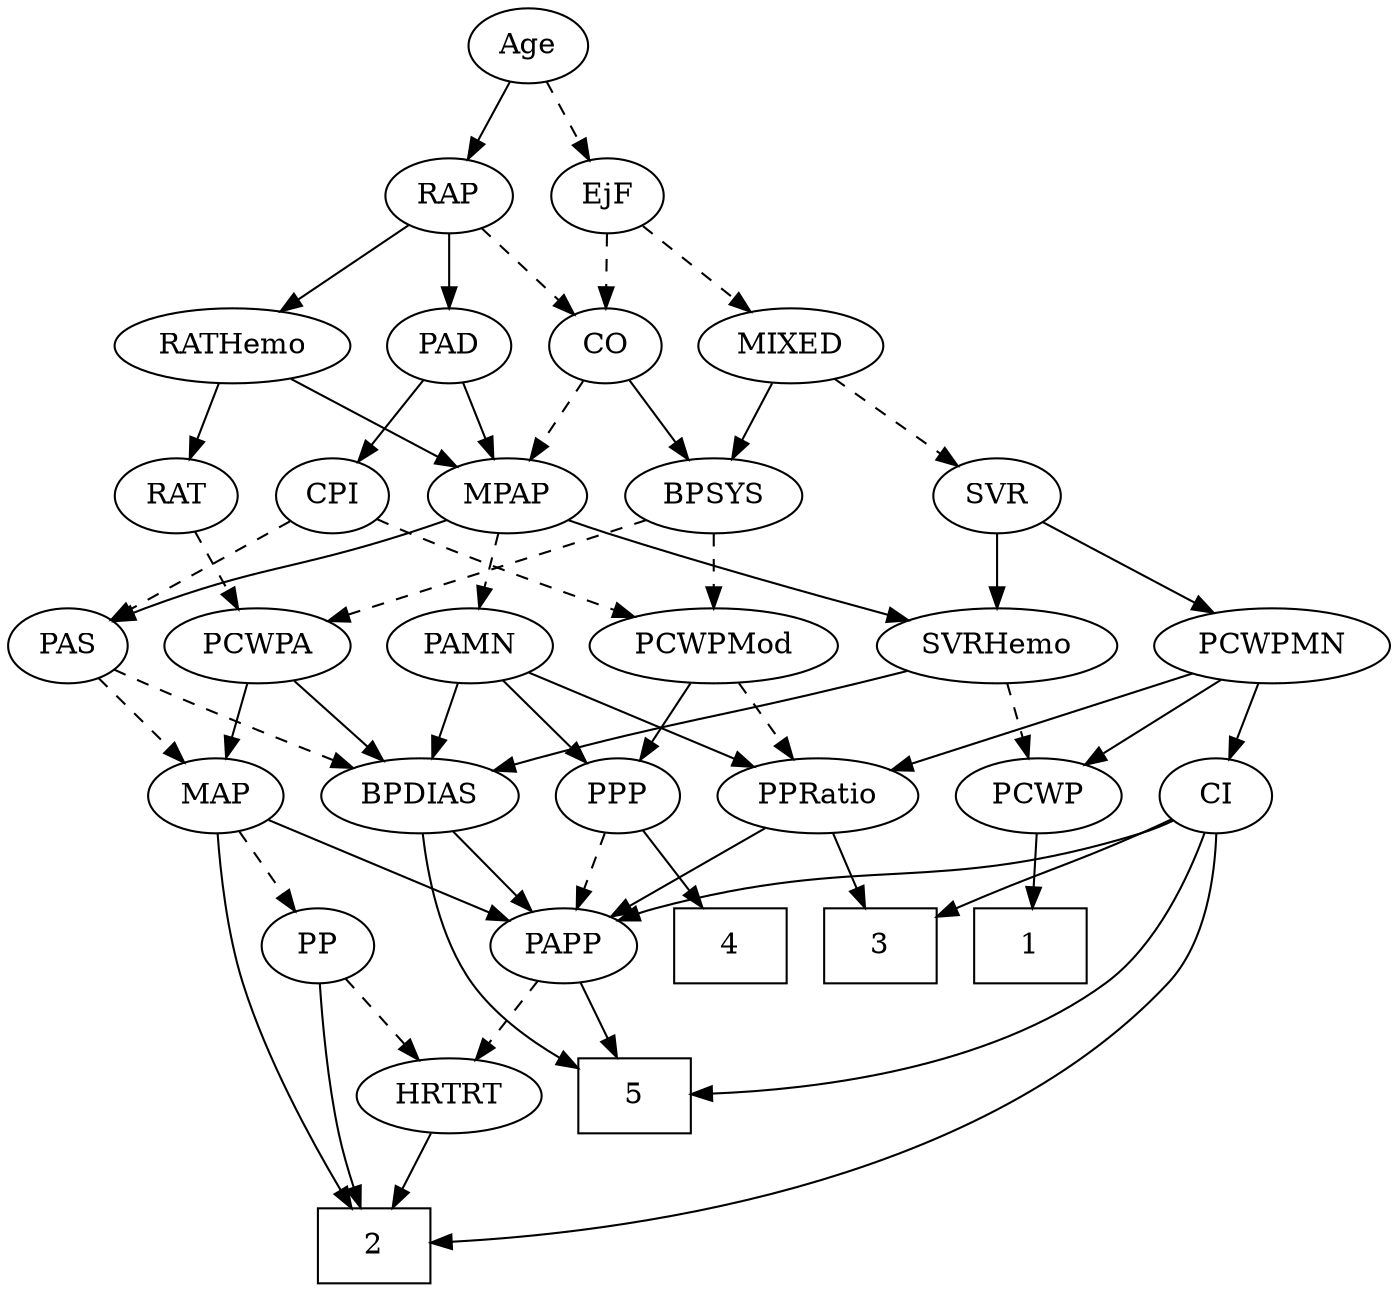 strict digraph {
	graph [bb="0,0,604.05,612"];
	node [label="\N"];
	1	[height=0.5,
		pos="463,162",
		shape=box,
		width=0.75];
	2	[height=0.5,
		pos="152,18",
		shape=box,
		width=0.75];
	3	[height=0.5,
		pos="391,162",
		shape=box,
		width=0.75];
	4	[height=0.5,
		pos="319,162",
		shape=box,
		width=0.75];
	5	[height=0.5,
		pos="271,90",
		shape=box,
		width=0.75];
	Age	[height=0.5,
		pos="234,594",
		width=0.75];
	EjF	[height=0.5,
		pos="271,522",
		width=0.75];
	Age -> EjF	[pos="e,262.46,539.15 242.58,576.76 247.06,568.28 252.65,557.71 257.68,548.2",
		style=dashed];
	RAP	[height=0.5,
		pos="198,522",
		width=0.77632];
	Age -> RAP	[pos="e,206.55,539.63 225.65,576.76 221.35,568.4 216.01,558.02 211.17,548.61",
		style=solid];
	MIXED	[height=0.5,
		pos="356,450",
		width=1.1193];
	EjF -> MIXED	[pos="e,337.6,466.16 287.39,507.5 299.41,497.61 315.97,483.96 329.81,472.56",
		style=dashed];
	CO	[height=0.5,
		pos="271,450",
		width=0.75];
	EjF -> CO	[pos="e,271,468.1 271,503.7 271,495.98 271,486.71 271,478.11",
		style=dashed];
	PAD	[height=0.5,
		pos="197,450",
		width=0.79437];
	RAP -> PAD	[pos="e,197.24,468.1 197.75,503.7 197.64,495.98 197.51,486.71 197.39,478.11",
		style=solid];
	RAP -> CO	[pos="e,256.14,465.25 213.13,506.5 223.37,496.67 237.09,483.52 248.6,472.48",
		style=dashed];
	RATHemo	[height=0.5,
		pos="101,450",
		width=1.3721];
	RAP -> RATHemo	[pos="e,122.2,466.3 179.76,507.83 165.96,497.88 146.72,483.99 130.71,472.44",
		style=solid];
	BPSYS	[height=0.5,
		pos="316,378",
		width=1.0471];
	MIXED -> BPSYS	[pos="e,325.41,395.47 346.52,432.41 341.74,424.04 335.83,413.71 330.5,404.37",
		style=solid];
	SVR	[height=0.5,
		pos="436,378",
		width=0.77632];
	MIXED -> SVR	[pos="e,419.93,393.07 373.75,433.46 385.08,423.55 399.9,410.59 412.24,399.79",
		style=dashed];
	MPAP	[height=0.5,
		pos="225,378",
		width=0.97491];
	PAS	[height=0.5,
		pos="27,306",
		width=0.75];
	MPAP -> PAS	[pos="e,48.098,317.59 198.12,366.26 192.49,364.11 186.57,361.92 181,360 129.17,342.11 114.15,343.76 63,324 61.162,323.29 59.288,322.53 \
57.407,321.73",
		style=solid];
	PAMN	[height=0.5,
		pos="210,306",
		width=1.011];
	MPAP -> PAMN	[pos="e,213.7,324.28 221.37,360.05 219.7,352.26 217.68,342.82 215.8,334.08",
		style=dashed];
	SVRHemo	[height=0.5,
		pos="436,306",
		width=1.3902];
	MPAP -> SVRHemo	[pos="e,398.64,318.14 251.9,366.31 257.52,364.16 263.44,361.96 269,360 309.05,345.92 355.07,331.44 388.64,321.18",
		style=solid];
	PCWPMod	[height=0.5,
		pos="316,306",
		width=1.4443];
	BPSYS -> PCWPMod	[pos="e,316,324.1 316,359.7 316,351.98 316,342.71 316,334.11",
		style=dashed];
	PCWPA	[height=0.5,
		pos="114,306",
		width=1.1555];
	BPSYS -> PCWPA	[pos="e,145.82,317.7 286.95,366.4 281.01,364.26 274.81,362.04 269,360 230.63,346.5 186.75,331.54 155.5,320.97",
		style=dashed];
	PAD -> MPAP	[pos="e,218.22,395.96 203.64,432.41 206.87,424.34 210.83,414.43 214.46,405.35",
		style=solid];
	CPI	[height=0.5,
		pos="145,378",
		width=0.75];
	PAD -> CPI	[pos="e,156.51,394.49 185.46,433.46 178.73,424.4 170.1,412.79 162.54,402.61",
		style=solid];
	CO -> MPAP	[pos="e,235.72,395.31 260.56,433.12 254.88,424.47 247.72,413.58 241.32,403.83",
		style=dashed];
	CO -> BPSYS	[pos="e,305.52,395.31 281.21,433.12 286.77,424.47 293.77,413.58 300.04,403.83",
		style=solid];
	BPDIAS	[height=0.5,
		pos="186,234",
		width=1.1735];
	PAS -> BPDIAS	[pos="e,157.05,247.14 48.264,294.81 53.094,292.54 58.212,290.16 63,288 91.251,275.25 123.43,261.4 147.79,251.07",
		style=dashed];
	MAP	[height=0.5,
		pos="95,234",
		width=0.84854];
	PAS -> MAP	[pos="e,80.459,249.97 41.09,290.5 50.356,280.96 62.668,268.28 73.186,257.46",
		style=dashed];
	PAMN -> BPDIAS	[pos="e,191.92,252.28 204.19,288.05 201.49,280.18 198.21,270.62 195.19,261.79",
		style=solid];
	PPP	[height=0.5,
		pos="273,234",
		width=0.75];
	PAMN -> PPP	[pos="e,259.62,249.86 224.3,289.12 232.74,279.73 243.57,267.7 252.87,257.36",
		style=solid];
	PPRatio	[height=0.5,
		pos="358,234",
		width=1.1013];
	PAMN -> PPRatio	[pos="e,331.65,247.47 235.44,292.97 259.47,281.6 295.73,264.45 322.58,251.75",
		style=solid];
	RATHemo -> MPAP	[pos="e,202.26,391.84 126.69,434.5 146.1,423.54 172.82,408.45 193.51,396.77",
		style=solid];
	RAT	[height=0.5,
		pos="73,378",
		width=0.75827];
	RATHemo -> RAT	[pos="e,79.716,395.79 94.222,432.05 90.989,423.97 87.049,414.12 83.445,405.11",
		style=solid];
	CPI -> PAS	[pos="e,46.514,318.58 125.51,365.44 106.38,354.09 76.996,336.66 55.293,323.78",
		style=dashed];
	CPI -> PCWPMod	[pos="e,281.9,319.66 166.21,366.69 171.05,364.43 176.18,362.08 181,360 211.26,346.93 245.88,333.37 272.48,323.23",
		style=dashed];
	RAT -> PCWPA	[pos="e,104.26,323.63 82.509,360.76 87.457,352.32 93.618,341.8 99.174,332.31",
		style=dashed];
	PCWPMN	[height=0.5,
		pos="554,306",
		width=1.3902];
	SVR -> PCWPMN	[pos="e,528.95,321.86 456.02,365.13 473.54,354.73 499.38,339.4 520.12,327.1",
		style=solid];
	SVR -> SVRHemo	[pos="e,436,324.1 436,359.7 436,351.98 436,342.71 436,334.11",
		style=solid];
	PCWPMod -> PPP	[pos="e,282.72,250.83 305.59,288.05 300.32,279.47 293.82,268.89 288.01,259.44",
		style=solid];
	PCWPMod -> PPRatio	[pos="e,347.93,251.79 326.17,288.05 331.12,279.8 337.18,269.7 342.68,260.54",
		style=dashed];
	PCWPA -> BPDIAS	[pos="e,169.73,250.82 130.34,289.12 139.82,279.9 151.93,268.13 162.43,257.92",
		style=solid];
	PCWPA -> MAP	[pos="e,99.689,252.28 109.4,288.05 107.29,280.26 104.72,270.82 102.35,262.08",
		style=solid];
	PCWPMN -> PPRatio	[pos="e,388.22,245.79 519.86,292.81 485.87,280.67 433.74,262.05 397.87,249.24",
		style=solid];
	PCWP	[height=0.5,
		pos="455,234",
		width=0.97491];
	PCWPMN -> PCWP	[pos="e,474.89,249.07 532.03,289.46 517.61,279.27 498.62,265.84 483.1,254.87",
		style=solid];
	CI	[height=0.5,
		pos="535,234",
		width=0.75];
	PCWPMN -> CI	[pos="e,539.56,251.79 549.4,288.05 547.25,280.14 544.65,270.54 542.24,261.69",
		style=solid];
	SVRHemo -> BPDIAS	[pos="e,217.72,245.96 398.28,293.96 391.22,291.94 383.89,289.88 377,288 315.02,271.1 298.62,270.17 237,252 233.87,251.08 230.64,250.09 \
227.4,249.07",
		style=solid];
	SVRHemo -> PCWP	[pos="e,450.31,252.28 440.6,288.05 442.71,280.26 445.28,270.82 447.65,262.08",
		style=dashed];
	BPDIAS -> 5	[pos="e,243.93,104.77 185.26,215.98 185.21,197.06 187.52,166.24 201,144 209.28,130.34 222.51,118.98 235.26,110.33",
		style=solid];
	PAPP	[height=0.5,
		pos="242,162",
		width=0.88464];
	BPDIAS -> PAPP	[pos="e,229.47,178.67 198.99,216.76 206.16,207.8 215.19,196.51 223.13,186.59",
		style=solid];
	MAP -> 2	[pos="e,140.4,36.257 91.553,216.02 88.499,197.93 85.326,168.56 91,144 99.433,107.49 120.06,69.314 134.99,44.905",
		style=solid];
	PP	[height=0.5,
		pos="127,162",
		width=0.75];
	MAP -> PP	[pos="e,119.47,179.47 102.58,216.41 106.37,208.13 111.03,197.92 115.27,188.66",
		style=dashed];
	MAP -> PAPP	[pos="e,218.22,174.32 117.97,222.06 142.38,210.44 181.22,191.94 208.92,178.75",
		style=solid];
	PP -> 2	[pos="e,146.42,36.014 128.09,143.81 129.43,125.79 132.15,96.717 137,72 138.7,63.327 141.13,54.009 143.54,45.641",
		style=solid];
	HRTRT	[height=0.5,
		pos="186,90",
		width=1.1013];
	PP -> HRTRT	[pos="e,172.4,107.13 139.8,145.81 147.4,136.8 157.19,125.18 165.81,114.95",
		style=dashed];
	PPP -> 4	[pos="e,307.64,180.29 283.44,217.12 288.96,208.72 295.87,198.2 302.13,188.67",
		style=solid];
	PPP -> PAPP	[pos="e,249.51,179.96 265.65,216.41 262.08,208.34 257.69,198.43 253.67,189.35",
		style=dashed];
	PPRatio -> 3	[pos="e,382.86,180.28 365.99,216.05 369.74,208.09 374.31,198.41 378.5,189.51",
		style=solid];
	PPRatio -> PAPP	[pos="e,262.92,175.62 335.08,219.17 316.87,208.18 291.28,192.74 271.53,180.82",
		style=solid];
	PCWP -> 1	[pos="e,461.05,180.1 456.98,215.7 457.86,207.98 458.92,198.71 459.9,190.11",
		style=solid];
	CI -> 2	[pos="e,179.12,19.008 537.86,215.86 540.11,196.26 540.54,164.26 524,144 439.32,40.301 265.45,22.149 189.21,19.313",
		style=solid];
	CI -> 3	[pos="e,418.24,176.24 513.75,222.67 491.08,211.65 454.74,193.98 427.47,180.73",
		style=solid];
	CI -> 5	[pos="e,298.12,94.156 532.83,215.85 529.34,195.62 520.54,162.41 499,144 470.58,119.7 365.18,102.94 308.18,95.448",
		style=solid];
	CI -> PAPP	[pos="e,265.96,174 514.45,222.11 509.5,219.82 504.15,217.61 499,216 406.11,186.94 376.56,206.81 283,180 280.54,179.29 278.02,178.48 275.51,\
177.61",
		style=solid];
	PAPP -> 5	[pos="e,263.77,108.45 248.87,144.41 252.17,136.45 256.2,126.72 259.92,117.76",
		style=solid];
	PAPP -> HRTRT	[pos="e,199.05,107.31 229.29,145.12 222.23,136.29 213.3,125.13 205.39,115.24",
		style=dashed];
	HRTRT -> 2	[pos="e,160.39,36.275 177.77,72.055 173.9,64.091 169.2,54.411 164.88,45.51",
		style=solid];
}

